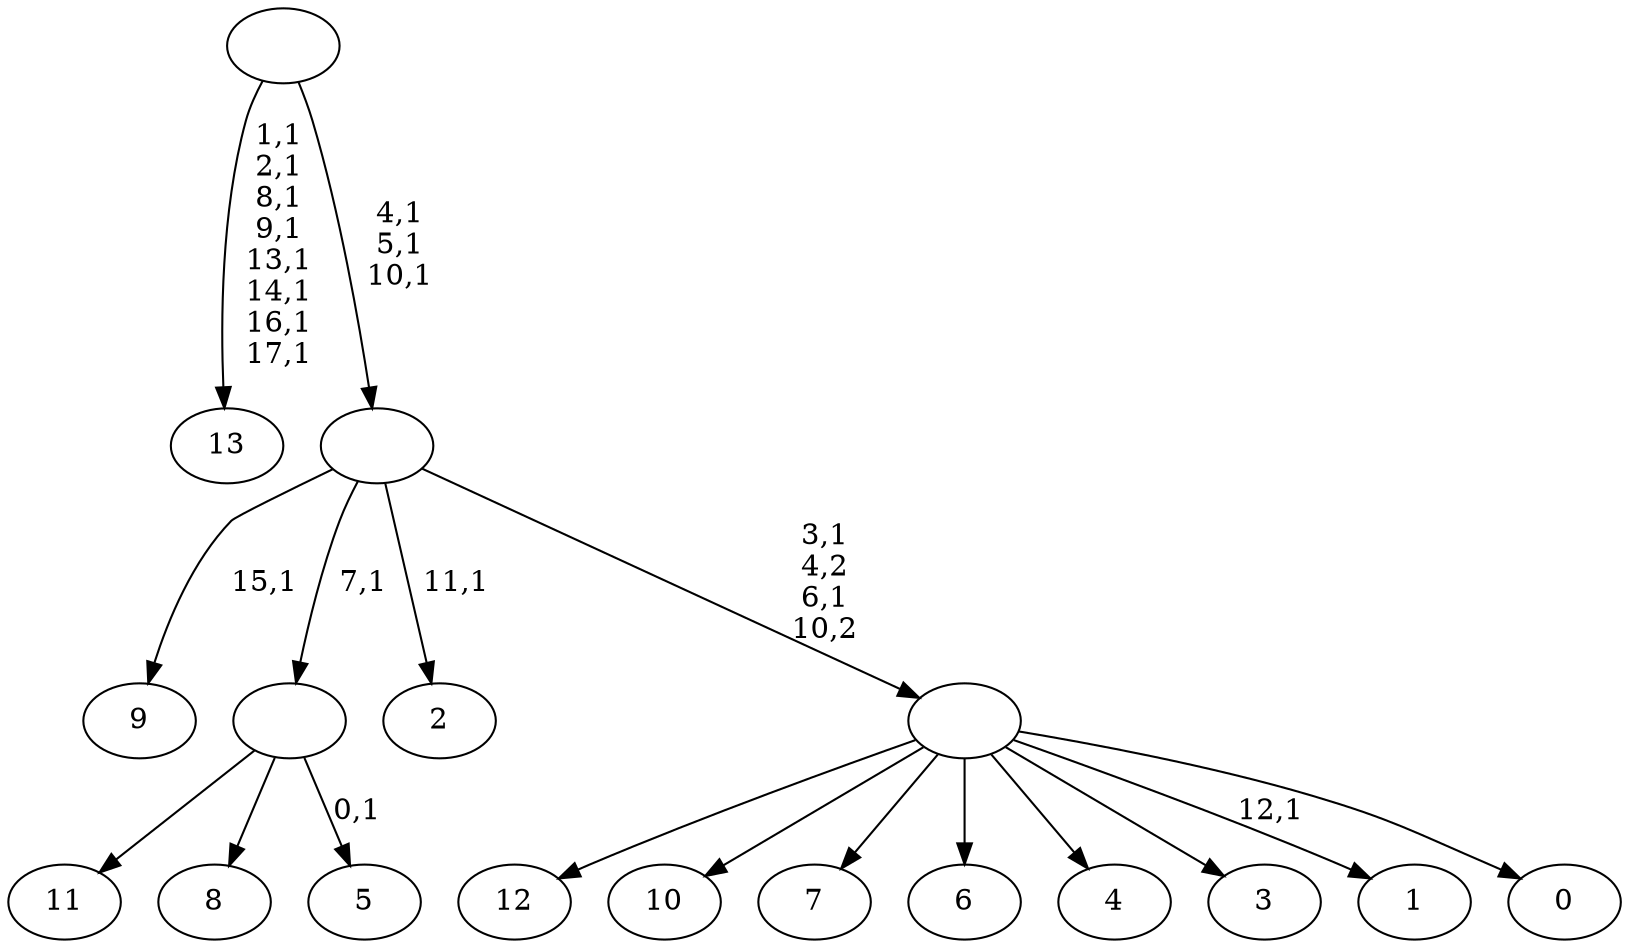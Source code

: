 digraph T {
	32 [label="13"]
	23 [label="12"]
	22 [label="11"]
	21 [label="10"]
	20 [label="9"]
	18 [label="8"]
	17 [label="7"]
	16 [label="6"]
	15 [label="5"]
	13 [label=""]
	12 [label="4"]
	11 [label="3"]
	10 [label="2"]
	8 [label="1"]
	6 [label="0"]
	5 [label=""]
	3 [label=""]
	0 [label=""]
	13 -> 15 [label="0,1"]
	13 -> 22 [label=""]
	13 -> 18 [label=""]
	5 -> 8 [label="12,1"]
	5 -> 23 [label=""]
	5 -> 21 [label=""]
	5 -> 17 [label=""]
	5 -> 16 [label=""]
	5 -> 12 [label=""]
	5 -> 11 [label=""]
	5 -> 6 [label=""]
	3 -> 5 [label="3,1\n4,2\n6,1\n10,2"]
	3 -> 10 [label="11,1"]
	3 -> 20 [label="15,1"]
	3 -> 13 [label="7,1"]
	0 -> 3 [label="4,1\n5,1\n10,1"]
	0 -> 32 [label="1,1\n2,1\n8,1\n9,1\n13,1\n14,1\n16,1\n17,1"]
}
